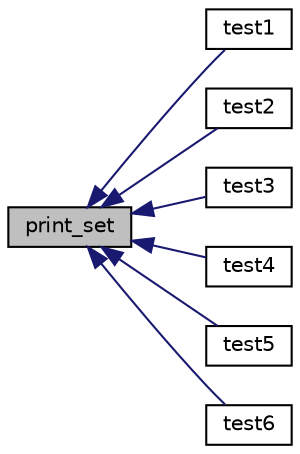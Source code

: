 digraph "print_set"
{
  edge [fontname="Helvetica",fontsize="10",labelfontname="Helvetica",labelfontsize="10"];
  node [fontname="Helvetica",fontsize="10",shape=record];
  rankdir="LR";
  Node50 [label="print_set",height=0.2,width=0.4,color="black", fillcolor="grey75", style="filled", fontcolor="black"];
  Node50 -> Node51 [dir="back",color="midnightblue",fontsize="10",style="solid",fontname="Helvetica"];
  Node51 [label="test1",height=0.2,width=0.4,color="black", fillcolor="white", style="filled",URL="$de/ded/test2_8_c.html#a1440a7779ac56f47a3f355ce4a8c7da0"];
  Node50 -> Node52 [dir="back",color="midnightblue",fontsize="10",style="solid",fontname="Helvetica"];
  Node52 [label="test2",height=0.2,width=0.4,color="black", fillcolor="white", style="filled",URL="$de/ded/test2_8_c.html#a0283886819c7c140a023582b7269e2d0"];
  Node50 -> Node53 [dir="back",color="midnightblue",fontsize="10",style="solid",fontname="Helvetica"];
  Node53 [label="test3",height=0.2,width=0.4,color="black", fillcolor="white", style="filled",URL="$de/ded/test2_8_c.html#a6d0455dd5c30adda100e95f0423c786e"];
  Node50 -> Node54 [dir="back",color="midnightblue",fontsize="10",style="solid",fontname="Helvetica"];
  Node54 [label="test4",height=0.2,width=0.4,color="black", fillcolor="white", style="filled",URL="$de/ded/test2_8_c.html#a327d8cef466a7560ead5eb3995c0cbae"];
  Node50 -> Node55 [dir="back",color="midnightblue",fontsize="10",style="solid",fontname="Helvetica"];
  Node55 [label="test5",height=0.2,width=0.4,color="black", fillcolor="white", style="filled",URL="$de/ded/test2_8_c.html#a8e1be3038bbc558f32a409f076126c33"];
  Node50 -> Node56 [dir="back",color="midnightblue",fontsize="10",style="solid",fontname="Helvetica"];
  Node56 [label="test6",height=0.2,width=0.4,color="black", fillcolor="white", style="filled",URL="$de/ded/test2_8_c.html#a9725331980ffa46dc478f6728c4e57ce"];
}
